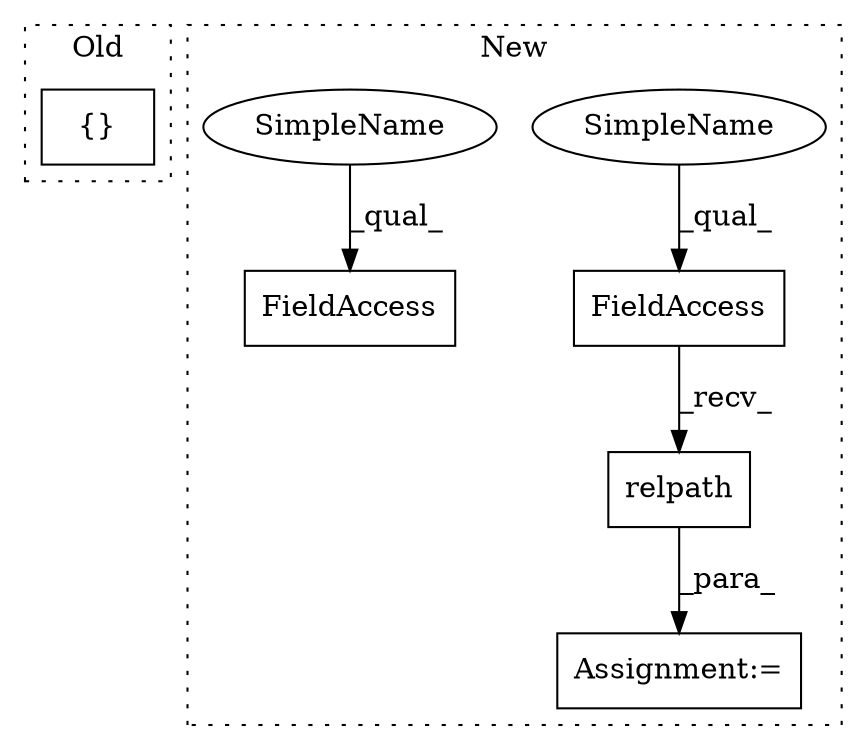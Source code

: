 digraph G {
subgraph cluster0 {
1 [label="{}" a="4" s="925,985" l="1,1" shape="box"];
label = "Old";
style="dotted";
}
subgraph cluster1 {
2 [label="relpath" a="32" s="3253,3327" l="8,1" shape="box"];
3 [label="FieldAccess" a="22" s="3245" l="7" shape="box"];
4 [label="Assignment:=" a="7" s="3244" l="1" shape="box"];
5 [label="FieldAccess" a="22" s="3410" l="7" shape="box"];
6 [label="SimpleName" a="42" s="3245" l="2" shape="ellipse"];
7 [label="SimpleName" a="42" s="3410" l="2" shape="ellipse"];
label = "New";
style="dotted";
}
2 -> 4 [label="_para_"];
3 -> 2 [label="_recv_"];
6 -> 3 [label="_qual_"];
7 -> 5 [label="_qual_"];
}